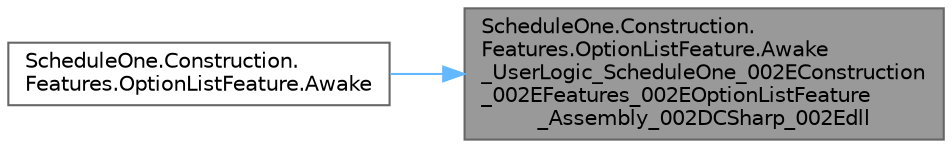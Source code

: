 digraph "ScheduleOne.Construction.Features.OptionListFeature.Awake_UserLogic_ScheduleOne_002EConstruction_002EFeatures_002EOptionListFeature_Assembly_002DCSharp_002Edll"
{
 // LATEX_PDF_SIZE
  bgcolor="transparent";
  edge [fontname=Helvetica,fontsize=10,labelfontname=Helvetica,labelfontsize=10];
  node [fontname=Helvetica,fontsize=10,shape=box,height=0.2,width=0.4];
  rankdir="RL";
  Node1 [id="Node000001",label="ScheduleOne.Construction.\lFeatures.OptionListFeature.Awake\l_UserLogic_ScheduleOne_002EConstruction\l_002EFeatures_002EOptionListFeature\l_Assembly_002DCSharp_002Edll",height=0.2,width=0.4,color="gray40", fillcolor="grey60", style="filled", fontcolor="black",tooltip=" "];
  Node1 -> Node2 [id="edge1_Node000001_Node000002",dir="back",color="steelblue1",style="solid",tooltip=" "];
  Node2 [id="Node000002",label="ScheduleOne.Construction.\lFeatures.OptionListFeature.Awake",height=0.2,width=0.4,color="grey40", fillcolor="white", style="filled",URL="$class_schedule_one_1_1_construction_1_1_features_1_1_option_list_feature.html#aa90249dfb5235421aa037360eff05876",tooltip=" "];
}
